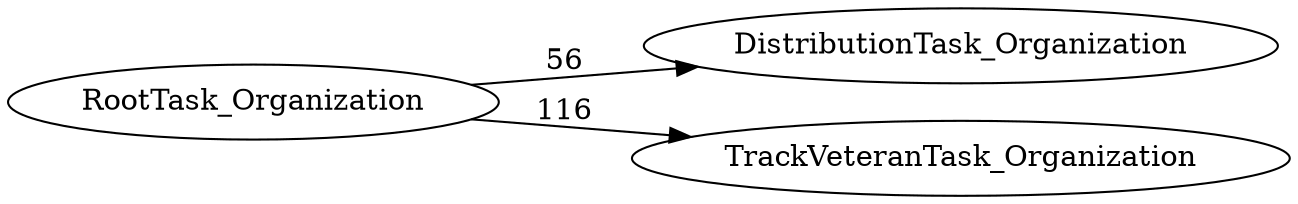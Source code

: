 digraph G {
rankdir="LR";
"RootTask_Organization" -> "DistributionTask_Organization" [label=56]
"RootTask_Organization" -> "TrackVeteranTask_Organization" [label=116]
}
